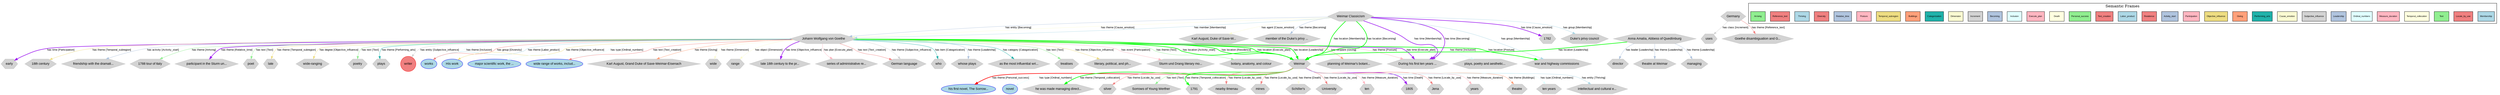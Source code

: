 digraph Johann_Wolfgang_von_Goethe {
    rankdir=TB;
    compound=true;
    node [fontname="Arial", fontsize=12, style=filled];
    edge [fontname="Arial", fontsize=10, color=gray];
    
    // Graph styling
    bgcolor=white;
    
    // Node type definitions
    subgraph cluster_people {{
        label="People";
        style=filled;
        fillcolor=lightcoral;
        color=red;
        node [fillcolor=lightcoral, color=red, shape=circle];
    }}
    
    subgraph cluster_locations {{
        label="Locations";
        style=filled;
        fillcolor=lightgreen;
        color=green;
        node [fillcolor=lightgreen, color=green, shape=box];
    }}
    
    subgraph cluster_concepts {{
        label="Concepts";
        style=filled;
        fillcolor=lightblue;
        color=blue;
        node [fillcolor=lightblue, color=blue, shape=ellipse];
    }}
    
    subgraph cluster_events {{
        label="Events";
        style=filled;
        fillcolor=lightyellow;
        color=orange;
        node [fillcolor=lightyellow, color=orange, shape=diamond];
    }}
    
    subgraph cluster_other {{
        label="Other";
        style=filled;
        fillcolor=lightgray;
        color=gray;
        node [fillcolor=lightgray, color=gray, shape=hexagon];
    }}

    // People nodes
    "writer" [label="writer", fillcolor=lightcoral, color=red, shape=circle];

    // Concepts nodes
    "works" [label="works", fillcolor=lightblue, color=blue, shape=ellipse];
    "His work" [label="His work", fillcolor=lightblue, color=blue, shape=ellipse];
    "major scientific work, the ..." [label="major scientific work, the ...", fillcolor=lightblue, color=blue, shape=ellipse];
    "his first novel, The Sorrow..." [label="his first novel, The Sorrow...", fillcolor=lightblue, color=blue, shape=ellipse];
    "novel" [label="novel", fillcolor=lightblue, color=blue, shape=ellipse];
    "wide range of works, includ..." [label="wide range of works, includ...", fillcolor=lightblue, color=blue, shape=ellipse];

    // Other nodes
    "Johann Wolfgang von Goethe" [label="Johann Wolfgang von Goethe", fillcolor=lightgray, color=gray, shape=hexagon];
    "Karl August, Duke of Saxe-W..." [label="Karl August, Duke of Saxe-W...", fillcolor=lightgray, color=gray, shape=hexagon];
    "director" [label="director", fillcolor=lightgray, color=gray, shape=hexagon];
    "he was made managing direct..." [label="he was made managing direct...", fillcolor=lightgray, color=gray, shape=hexagon];
    "uses" [label="uses", fillcolor=lightgray, color=gray, shape=hexagon];
    "Karl August, Grand Duke of Saxe-Weimar-Eisenach" [label="Karl August, Grand Duke of Saxe-Weimar-Eisenach", fillcolor=lightgray, color=gray, shape=hexagon];
    "member of the Duke's privy ..." [label="member of the Duke's privy ...", fillcolor=lightgray, color=gray, shape=hexagon];
    "silver" [label="silver", fillcolor=lightgray, color=gray, shape=hexagon];
    "wide" [label="wide", fillcolor=lightgray, color=gray, shape=hexagon];
    "range" [label="range", fillcolor=lightgray, color=gray, shape=hexagon];
    "Sorrows of Young Werther" [label="Sorrows of Young Werther", fillcolor=lightgray, color=gray, shape=hexagon];
    "late 18th century to the pr..." [label="late 18th century to the pr...", fillcolor=lightgray, color=gray, shape=hexagon];
    "series of administrative re..." [label="series of administrative re...", fillcolor=lightgray, color=gray, shape=hexagon];
    "German language" [label="German language", fillcolor=lightgray, color=gray, shape=hexagon];
    "who" [label="who", fillcolor=lightgray, color=gray, shape=hexagon];
    "whose plays" [label="whose plays", fillcolor=lightgray, color=gray, shape=hexagon];
    "as the most influential wri..." [label="as the most influential wri...", fillcolor=lightgray, color=gray, shape=hexagon];
    "treatises" [label="treatises", fillcolor=lightgray, color=gray, shape=hexagon];
    "literary, political, and ph..." [label="literary, political, and ph...", fillcolor=lightgray, color=gray, shape=hexagon];
    "1791" [label="1791", fillcolor=lightgray, color=gray, shape=hexagon];
    "nearby Ilmenau" [label="nearby Ilmenau", fillcolor=lightgray, color=gray, shape=hexagon];
    "Sturm und Drang literary mo..." [label="Sturm und Drang literary mo...", fillcolor=lightgray, color=gray, shape=hexagon];
    "mines" [label="mines", fillcolor=lightgray, color=gray, shape=hexagon];
    "During his first ten years ..." [label="During his first ten years ...", fillcolor=lightgray, color=gray, shape=hexagon];
    "Goethe disambiguation and G..." [label="Goethe disambiguation and G...", fillcolor=lightgray, color=gray, shape=hexagon];
    "Schiller's" [label="Schiller's", fillcolor=lightgray, color=gray, shape=hexagon];
    "University" [label="University", fillcolor=lightgray, color=gray, shape=hexagon];
    "botany, anatomy, and colour" [label="botany, anatomy, and colour", fillcolor=lightgray, color=gray, shape=hexagon];
    "ten" [label="ten", fillcolor=lightgray, color=gray, shape=hexagon];
    "Weimar" [label="Weimar", fillcolor=lightgray, color=gray, shape=hexagon];
    "war and highway commissions" [label="war and highway commissions", fillcolor=lightgray, color=gray, shape=hexagon];
    "Weimar Classicism" [label="Weimar Classicism", fillcolor=lightgray, color=gray, shape=hexagon];
    "1782" [label="1782", fillcolor=lightgray, color=gray, shape=hexagon];
    "1805" [label="1805", fillcolor=lightgray, color=gray, shape=hexagon];
    "planning of Weimar's botani..." [label="planning of Weimar's botani...", fillcolor=lightgray, color=gray, shape=hexagon];
    "plays, poetry and aesthetic..." [label="plays, poetry and aesthetic...", fillcolor=lightgray, color=gray, shape=hexagon];
    "early" [label="early", fillcolor=lightgray, color=gray, shape=hexagon];
    "18th century" [label="18th century", fillcolor=lightgray, color=gray, shape=hexagon];
    "Duke's privy council" [label="Duke's privy council", fillcolor=lightgray, color=gray, shape=hexagon];
    "Jena" [label="Jena", fillcolor=lightgray, color=gray, shape=hexagon];
    "years" [label="years", fillcolor=lightgray, color=gray, shape=hexagon];
    "friendship with the dramati..." [label="friendship with the dramati...", fillcolor=lightgray, color=gray, shape=hexagon];
    "1788 tour of Italy" [label="1788 tour of Italy", fillcolor=lightgray, color=gray, shape=hexagon];
    "participant in the Sturm un..." [label="participant in the Sturm un...", fillcolor=lightgray, color=gray, shape=hexagon];
    "theatre at Weimar" [label="theatre at Weimar", fillcolor=lightgray, color=gray, shape=hexagon];
    "theatre" [label="theatre", fillcolor=lightgray, color=gray, shape=hexagon];
    "poet" [label="poet", fillcolor=lightgray, color=gray, shape=hexagon];
    "late" [label="late", fillcolor=lightgray, color=gray, shape=hexagon];
    "Germany" [label="Germany", fillcolor=lightgray, color=gray, shape=hexagon];
    "ten years" [label="ten years", fillcolor=lightgray, color=gray, shape=hexagon];
    "wide-ranging" [label="wide-ranging", fillcolor=lightgray, color=gray, shape=hexagon];
    "intellectual and cultural e..." [label="intellectual and cultural e...", fillcolor=lightgray, color=gray, shape=hexagon];
    "Anna Amalia, Abbess of Quedlinburg" [label="Anna Amalia, Abbess of Quedlinburg", fillcolor=lightgray, color=gray, shape=hexagon];
    "managing" [label="managing", fillcolor=lightgray, color=gray, shape=hexagon];
    "poetry" [label="poetry", fillcolor=lightgray, color=gray, shape=hexagon];
    "plays" [label="plays", fillcolor=lightgray, color=gray, shape=hexagon];

    // Relationships
    "Weimar Classicism" -> "war and highway commissions" [label="has group [Membership]", color=lightblue, penwidth=1];
    "Weimar" -> "nearby Ilmenau" [label="has theme [Locale_by_use]", color=lightcoral, penwidth=1];
    "Weimar" -> "University" [label="has theme [Locale_by_use]", color=lightcoral, penwidth=1];
    "Johann Wolfgang von Goethe" -> "poet" [label="has text [Text]", color=lightgreen, penwidth=1];
    "Weimar" -> "1791" [label="has theme [Temporal_collocation]", color=green, penwidth=2];
    "Weimar" -> "years" [label="has theme [Measure_duration]", color=lightpink, penwidth=1];
    "Weimar" -> "novel" [label="has type [Ordinal_numbers]", color=lightcyan, penwidth=1];
    "Anna Amalia, Abbess of Quedlinburg" -> "managing" [label="has theme [Leadership]", color=lightsteelblue, penwidth=1];
    "Anna Amalia, Abbess of Quedlinburg" -> "theatre at Weimar" [label="has theme [Leadership]", color=lightsteelblue, penwidth=1];
    "Johann Wolfgang von Goethe" -> "German language" [label="has theme [Subjective_influence]", color=lightgray, penwidth=1];
    "Weimar Classicism" -> "Weimar" [label="has location [Membership]", color=green, penwidth=2];
    "Weimar" -> "ten" [label="has theme [Measure_duration]", color=lightpink, penwidth=1];
    "Weimar Classicism" -> "1782" [label="has time [Cause_emotion]", color=purple, penwidth=2];
    "Weimar Classicism" -> "Duke's privy council" [label="has group [Membership]", color=lightblue, penwidth=1];
    "Anna Amalia, Abbess of Quedlinburg" -> "director" [label="has leader [Leadership]", color=lightsteelblue, penwidth=1];
    "Weimar Classicism" -> "Johann Wolfgang von Goethe" [label="has theme [Cause_emotion]", color=lightgoldenrodyellow, penwidth=1];
    "Johann Wolfgang von Goethe" -> "plays" [label="has theme [Performing_arts]", color=lightseagreen, penwidth=1];
    "Weimar" -> "mines" [label="has theme [Locale_by_use]", color=lightcoral, penwidth=1];
    "Johann Wolfgang von Goethe" -> "planning of Weimar's botani..." [label="has recipient [Giving]", color=lightsalmon, penwidth=1];
    "Weimar" -> "he was made managing direct..." [label="has theme [Temporal_collocation]", color=green, penwidth=2];
    "Johann Wolfgang von Goethe" -> "literary, political, and ph..." [label="has theme [Objective_influence]", color=lightgoldenrod, penwidth=1];
    "Weimar" -> "silver" [label="has theme [Locale_by_use]", color=lightcoral, penwidth=1];
    "Johann Wolfgang von Goethe" -> "wide-ranging" [label="has degree [Objective_influence]", color=lightgoldenrod, penwidth=1];
    "Weimar Classicism" -> "During his first ten years ..." [label="has time [Membership]", color=purple, penwidth=2];
    "Johann Wolfgang von Goethe" -> "Sturm und Drang literary mo..." [label="has event [Participation]", color=lightpink, penwidth=1];
    "Johann Wolfgang von Goethe" -> "Weimar" [label="has location [Activity_start]", color=green, penwidth=2];
    "Weimar" -> "Jena" [label="has theme [Locale_by_use]", color=lightcoral, penwidth=1];
    "Johann Wolfgang von Goethe" -> "Weimar" [label="has location [Residence]", color=green, penwidth=2];
    "Johann Wolfgang von Goethe" -> "works" [label="has theme [Labor_product]", color=lightblue, penwidth=1];
    "Weimar Classicism" -> "Johann Wolfgang von Goethe" [label="has member [Membership]", color=lightblue, penwidth=1];
    "Johann Wolfgang von Goethe" -> "German language" [label="has text [Text_creation]", color=lightcoral, penwidth=1];
    "Johann Wolfgang von Goethe" -> "wide range of works, includ..." [label="has text [Text_creation]", color=lightcoral, penwidth=1];
    "Johann Wolfgang von Goethe" -> "His work" [label="has theme [Objective_influence]", color=lightgoldenrod, penwidth=1];
    "Weimar" -> "his first novel, The Sorrow..." [label="has theme [Personal_success]", color=red, penwidth=2];
    "Weimar" -> "1805" [label="has time [Death]", color=purple, penwidth=2];
    "Johann Wolfgang von Goethe" -> "writer" [label="has entity [Subjective_influence]", color=lightgray, penwidth=1];
    "Johann Wolfgang von Goethe" -> "treatises" [label="has text [Text]", color=lightgreen, penwidth=1];
    "Johann Wolfgang von Goethe" -> "Weimar" [label="has location [Execute_plan]", color=green, penwidth=2];
    "Johann Wolfgang von Goethe" -> "works" [label="has theme [Inclusion]", color=lightcyan, penwidth=1];
    "Weimar Classicism" -> "Johann Wolfgang von Goethe" [label="has entity [Becoming]", color=lightsteelblue, penwidth=1];
    "Germany" -> "uses" [label="has class [Increment]", color=lightgray, penwidth=1];
    "Weimar Classicism" -> "Karl August, Duke of Saxe-W..." [label="has agent [Cause_emotion]", color=lightgoldenrodyellow, penwidth=1];
    "Johann Wolfgang von Goethe" -> "wide" [label="has theme [Dimension]", color=lightgoldenrodyellow, penwidth=1];
    "Johann Wolfgang von Goethe" -> "botany, anatomy, and colour" [label="has theme [Text]", color=lightgreen, penwidth=1];
    "Johann Wolfgang von Goethe" -> "who" [label="has item [Categorization]", color=lightseagreen, penwidth=1];
    "Weimar" -> "ten years" [label="has type [Ordinal_numbers]", color=lightcyan, penwidth=1];
    "Weimar Classicism" -> "During his first ten years ..." [label="has time [Becoming]", color=purple, penwidth=2];
    "Johann Wolfgang von Goethe" -> "range" [label="has object [Dimension]", color=lightgoldenrodyellow, penwidth=1];
    "Johann Wolfgang von Goethe" -> "whose plays" [label="has theme [Leadership]", color=lightsteelblue, penwidth=1];
    "Johann Wolfgang von Goethe" -> "series of administrative re..." [label="has plan [Execute_plan]", color=lightpink, penwidth=1];
    "Weimar" -> "theatre" [label="has theme [Buildings]", color=lightsalmon, penwidth=1];
    "Johann Wolfgang von Goethe" -> "18th century" [label="has theme [Temporal_subregion]", color=lightgoldenrod, penwidth=1];
    "Johann Wolfgang von Goethe" -> "During his first ten years ..." [label="has time [Execute_plan]", color=purple, penwidth=2];
    "Johann Wolfgang von Goethe" -> "friendship with the dramati..." [label="has activity [Activity_start]", color=lightsteelblue, penwidth=1];
    "Johann Wolfgang von Goethe" -> "early" [label="has time [Participation]", color=purple, penwidth=2];
    "Johann Wolfgang von Goethe" -> "war and highway commissions" [label="has location [Posture]", color=green, penwidth=2];
    "Johann Wolfgang von Goethe" -> "as the most influential wri..." [label="has category [Categorization]", color=lightseagreen, penwidth=1];
    "Johann Wolfgang von Goethe" -> "participant in the Sturm un..." [label="has theme [Relative_time]", color=purple, penwidth=2];
    "Johann Wolfgang von Goethe" -> "Weimar" [label="has location [Leadership]", color=green, penwidth=2];
    "Johann Wolfgang von Goethe" -> "late 18th century to the pr..." [label="has time [Objective_influence]", color=purple, penwidth=2];
    "Johann Wolfgang von Goethe" -> "Karl August, Grand Duke of Saxe-Weimar-Eisenach" [label="has theme [Giving]", color=lightsalmon, penwidth=1];
    "Weimar Classicism" -> "Weimar" [label="has location [Becoming]", color=green, penwidth=2];
    "Johann Wolfgang von Goethe" -> "works" [label="has group [Diversity]", color=lightcoral, penwidth=1];
    "Johann Wolfgang von Goethe" -> "major scientific work, the ..." [label="has type [Ordinal_numbers]", color=lightcyan, penwidth=1];
    "Johann Wolfgang von Goethe" -> "poetry" [label="has text [Text]", color=lightgreen, penwidth=1];
    "Anna Amalia, Abbess of Quedlinburg" -> "Weimar" [label="has location [Leadership]", color=green, penwidth=2];
    "Weimar Classicism" -> "member of the Duke's privy ..." [label="has theme [Becoming]", color=lightsteelblue, penwidth=1];
    "Weimar" -> "intellectual and cultural e..." [label="has entity [Thriving]", color=lightblue, penwidth=1];
    "Germany" -> "Goethe disambiguation and G..." [label="has theme [Reference_text]", color=lightcoral, penwidth=1];
    "Johann Wolfgang von Goethe" -> "plays, poetry and aesthetic..." [label="has theme [Inclusion]", color=lightcyan, penwidth=1];
    "Weimar" -> "Sorrows of Young Werther" [label="has text [Text]", color=lightgreen, penwidth=1];
    "Johann Wolfgang von Goethe" -> "During his first ten years ..." [label="has theme [Posture]", color=lightpink, penwidth=1];
    "Weimar" -> "Schiller's" [label="has theme [Death]", color=lightyellow, penwidth=1];
    "Johann Wolfgang von Goethe" -> "late" [label="has theme [Temporal_subregion]", color=lightgoldenrod, penwidth=1];
    "Johann Wolfgang von Goethe" -> "1788 tour of Italy" [label="has theme [Arriving]", color=lightgreen, penwidth=1];

    // Frame Legend
    subgraph cluster_legend {
        label="Semantic Frames";
        style=filled;
        fillcolor=white;
        color=black;
        rank=sink;
        "Membership_legend" [label="Membership", fillcolor="lightblue", style=filled, shape=box, fontsize=8];
        "Locale_by_use_legend" [label="Locale_by_use", fillcolor="lightcoral", style=filled, shape=box, fontsize=8];
        "Text_legend" [label="Text", fillcolor="lightgreen", style=filled, shape=box, fontsize=8];
        "Temporal_collocation_legend" [label="Temporal_collocation", fillcolor="lightyellow", style=filled, shape=box, fontsize=8];
        "Measure_duration_legend" [label="Measure_duration", fillcolor="lightpink", style=filled, shape=box, fontsize=8];
        "Ordinal_numbers_legend" [label="Ordinal_numbers", fillcolor="lightcyan", style=filled, shape=box, fontsize=8];
        "Leadership_legend" [label="Leadership", fillcolor="lightsteelblue", style=filled, shape=box, fontsize=8];
        "Subjective_influence_legend" [label="Subjective_influence", fillcolor="lightgray", style=filled, shape=box, fontsize=8];
        "Cause_emotion_legend" [label="Cause_emotion", fillcolor="lightgoldenrodyellow", style=filled, shape=box, fontsize=8];
        "Performing_arts_legend" [label="Performing_arts", fillcolor="lightseagreen", style=filled, shape=box, fontsize=8];
        "Giving_legend" [label="Giving", fillcolor="lightsalmon", style=filled, shape=box, fontsize=8];
        "Objective_influence_legend" [label="Objective_influence", fillcolor="lightgoldenrod", style=filled, shape=box, fontsize=8];
        "Participation_legend" [label="Participation", fillcolor="lightpink", style=filled, shape=box, fontsize=8];
        "Activity_start_legend" [label="Activity_start", fillcolor="lightsteelblue", style=filled, shape=box, fontsize=8];
        "Residence_legend" [label="Residence", fillcolor="lightcoral", style=filled, shape=box, fontsize=8];
        "Labor_product_legend" [label="Labor_product", fillcolor="lightblue", style=filled, shape=box, fontsize=8];
        "Text_creation_legend" [label="Text_creation", fillcolor="lightcoral", style=filled, shape=box, fontsize=8];
        "Personal_success_legend" [label="Personal_success", fillcolor="lightgreen", style=filled, shape=box, fontsize=8];
        "Death_legend" [label="Death", fillcolor="lightyellow", style=filled, shape=box, fontsize=8];
        "Execute_plan_legend" [label="Execute_plan", fillcolor="lightpink", style=filled, shape=box, fontsize=8];
        "Inclusion_legend" [label="Inclusion", fillcolor="lightcyan", style=filled, shape=box, fontsize=8];
        "Becoming_legend" [label="Becoming", fillcolor="lightsteelblue", style=filled, shape=box, fontsize=8];
        "Increment_legend" [label="Increment", fillcolor="lightgray", style=filled, shape=box, fontsize=8];
        "Dimension_legend" [label="Dimension", fillcolor="lightgoldenrodyellow", style=filled, shape=box, fontsize=8];
        "Categorization_legend" [label="Categorization", fillcolor="lightseagreen", style=filled, shape=box, fontsize=8];
        "Buildings_legend" [label="Buildings", fillcolor="lightsalmon", style=filled, shape=box, fontsize=8];
        "Temporal_subregion_legend" [label="Temporal_subregion", fillcolor="lightgoldenrod", style=filled, shape=box, fontsize=8];
        "Posture_legend" [label="Posture", fillcolor="lightpink", style=filled, shape=box, fontsize=8];
        "Relative_time_legend" [label="Relative_time", fillcolor="lightsteelblue", style=filled, shape=box, fontsize=8];
        "Diversity_legend" [label="Diversity", fillcolor="lightcoral", style=filled, shape=box, fontsize=8];
        "Thriving_legend" [label="Thriving", fillcolor="lightblue", style=filled, shape=box, fontsize=8];
        "Reference_text_legend" [label="Reference_text", fillcolor="lightcoral", style=filled, shape=box, fontsize=8];
        "Arriving_legend" [label="Arriving", fillcolor="lightgreen", style=filled, shape=box, fontsize=8];
    }
}
